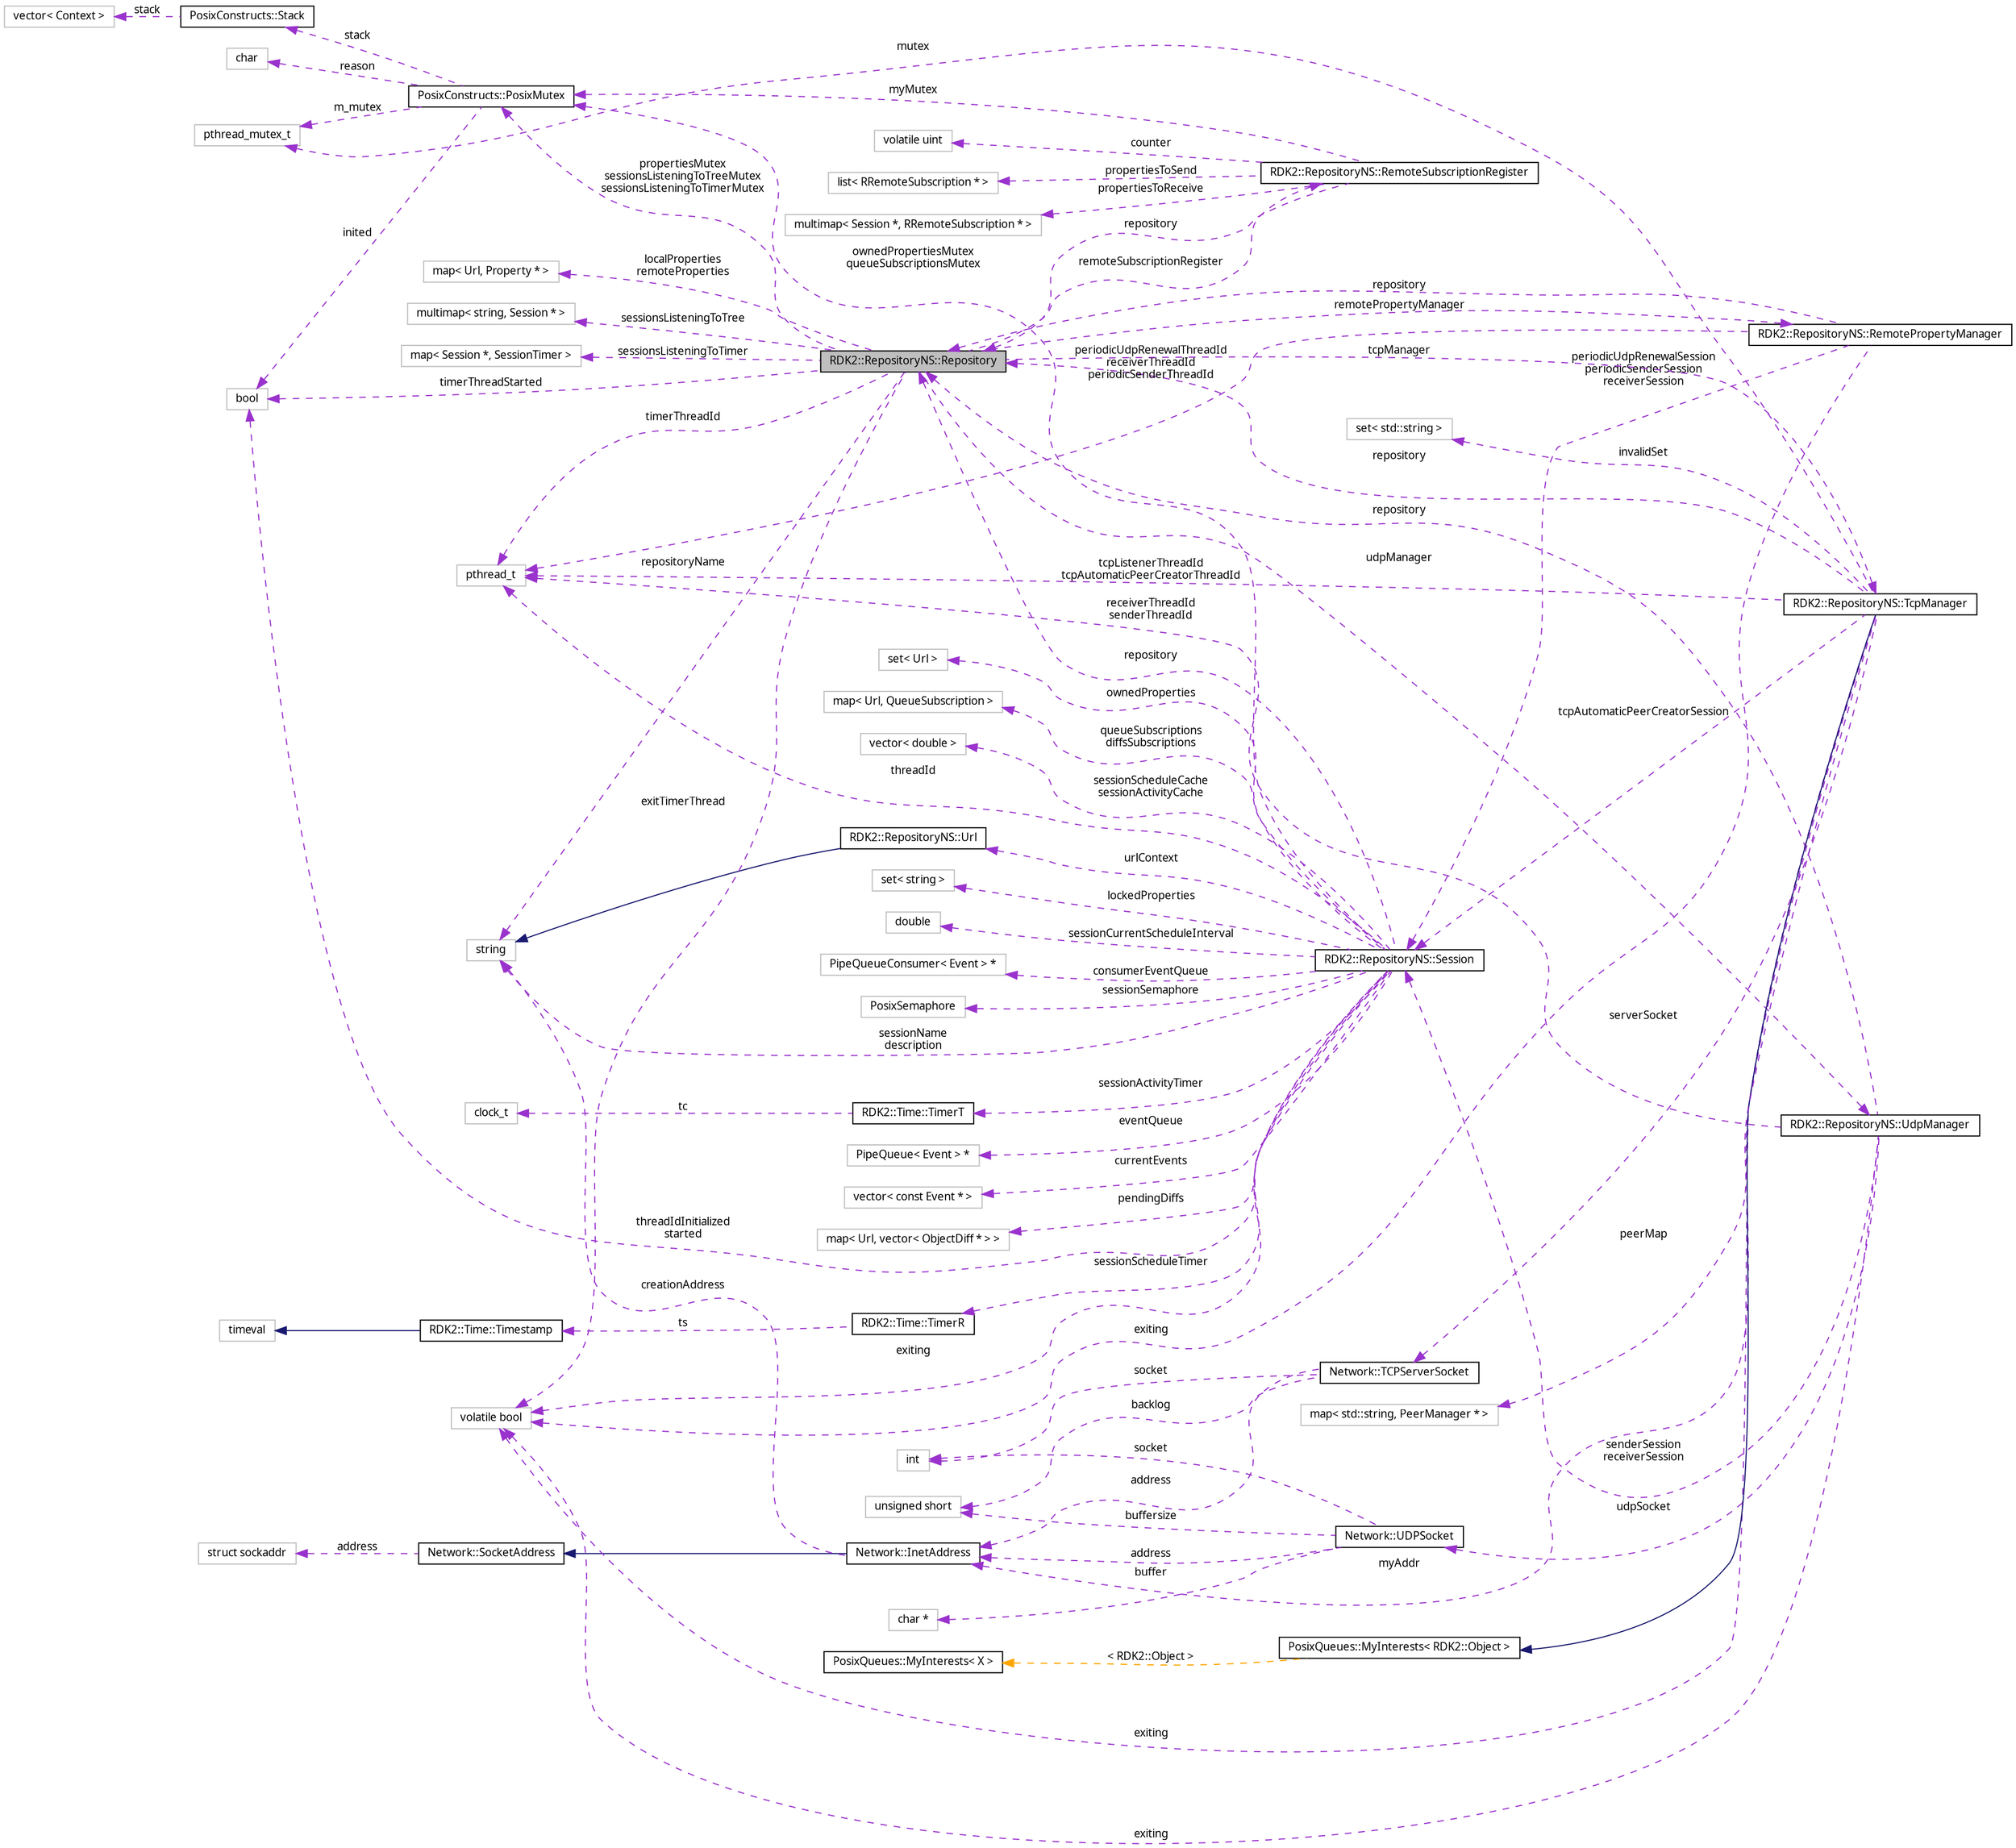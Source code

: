 digraph G
{
  edge [fontname="FreeSans.ttf",fontsize=10,labelfontname="FreeSans.ttf",labelfontsize=10];
  node [fontname="FreeSans.ttf",fontsize=10,shape=record];
  rankdir=LR;
  Node1 [label="RDK2::RepositoryNS::Repository",height=0.2,width=0.4,color="black", fillcolor="grey75", style="filled" fontcolor="black"];
  Node2 -> Node1 [dir=back,color="darkorchid3",fontsize=10,style="dashed",label="udpManager",fontname="FreeSans.ttf"];
  Node2 [label="RDK2::RepositoryNS::UdpManager",height=0.2,width=0.4,color="black", fillcolor="white", style="filled",URL="$class_r_d_k2_1_1_repository_n_s_1_1_udp_manager.html"];
  Node3 -> Node2 [dir=back,color="darkorchid3",fontsize=10,style="dashed",label="udpSocket",fontname="FreeSans.ttf"];
  Node3 [label="Network::UDPSocket",height=0.2,width=0.4,color="black", fillcolor="white", style="filled",URL="$class_network_1_1_u_d_p_socket.html"];
  Node4 -> Node3 [dir=back,color="darkorchid3",fontsize=10,style="dashed",label="buffersize",fontname="FreeSans.ttf"];
  Node4 [label="unsigned short",height=0.2,width=0.4,color="grey75", fillcolor="white", style="filled"];
  Node5 -> Node3 [dir=back,color="darkorchid3",fontsize=10,style="dashed",label="socket",fontname="FreeSans.ttf"];
  Node5 [label="int",height=0.2,width=0.4,color="grey75", fillcolor="white", style="filled"];
  Node6 -> Node3 [dir=back,color="darkorchid3",fontsize=10,style="dashed",label="buffer",fontname="FreeSans.ttf"];
  Node6 [label="char *",height=0.2,width=0.4,color="grey75", fillcolor="white", style="filled"];
  Node7 -> Node3 [dir=back,color="darkorchid3",fontsize=10,style="dashed",label="address",fontname="FreeSans.ttf"];
  Node7 [label="Network::InetAddress",height=0.2,width=0.4,color="black", fillcolor="white", style="filled",URL="$class_network_1_1_inet_address.html"];
  Node8 -> Node7 [dir=back,color="midnightblue",fontsize=10,style="solid",fontname="FreeSans.ttf"];
  Node8 [label="Network::SocketAddress",height=0.2,width=0.4,color="black", fillcolor="white", style="filled",URL="$class_network_1_1_socket_address.html"];
  Node9 -> Node8 [dir=back,color="darkorchid3",fontsize=10,style="dashed",label="address",fontname="FreeSans.ttf"];
  Node9 [label="struct sockaddr",height=0.2,width=0.4,color="grey75", fillcolor="white", style="filled"];
  Node10 -> Node7 [dir=back,color="darkorchid3",fontsize=10,style="dashed",label="creationAddress",fontname="FreeSans.ttf"];
  Node10 [label="string",height=0.2,width=0.4,color="grey75", fillcolor="white", style="filled"];
  Node1 -> Node2 [dir=back,color="darkorchid3",fontsize=10,style="dashed",label="repository",fontname="FreeSans.ttf"];
  Node11 -> Node2 [dir=back,color="darkorchid3",fontsize=10,style="dashed",label="receiverThreadId\nsenderThreadId",fontname="FreeSans.ttf"];
  Node11 [label="pthread_t",height=0.2,width=0.4,color="grey75", fillcolor="white", style="filled"];
  Node12 -> Node2 [dir=back,color="darkorchid3",fontsize=10,style="dashed",label="senderSession\nreceiverSession",fontname="FreeSans.ttf"];
  Node12 [label="RDK2::RepositoryNS::Session",height=0.2,width=0.4,color="black", fillcolor="white", style="filled",URL="$class_r_d_k2_1_1_repository_n_s_1_1_session.html",tooltip="The Session is The Way you have to access the repository."];
  Node10 -> Node12 [dir=back,color="darkorchid3",fontsize=10,style="dashed",label="sessionName\ndescription",fontname="FreeSans.ttf"];
  Node13 -> Node12 [dir=back,color="darkorchid3",fontsize=10,style="dashed",label="sessionCurrentScheduleInterval",fontname="FreeSans.ttf"];
  Node13 [label="double",height=0.2,width=0.4,color="grey75", fillcolor="white", style="filled"];
  Node14 -> Node12 [dir=back,color="darkorchid3",fontsize=10,style="dashed",label="consumerEventQueue",fontname="FreeSans.ttf"];
  Node14 [label="PipeQueueConsumer\< Event \> *",height=0.2,width=0.4,color="grey75", fillcolor="white", style="filled"];
  Node15 -> Node12 [dir=back,color="darkorchid3",fontsize=10,style="dashed",label="sessionSemaphore",fontname="FreeSans.ttf"];
  Node15 [label="PosixSemaphore",height=0.2,width=0.4,color="grey75", fillcolor="white", style="filled"];
  Node16 -> Node12 [dir=back,color="darkorchid3",fontsize=10,style="dashed",label="eventQueue",fontname="FreeSans.ttf"];
  Node16 [label="PipeQueue\< Event \> *",height=0.2,width=0.4,color="grey75", fillcolor="white", style="filled"];
  Node17 -> Node12 [dir=back,color="darkorchid3",fontsize=10,style="dashed",label="currentEvents",fontname="FreeSans.ttf"];
  Node17 [label="vector\< const Event * \>",height=0.2,width=0.4,color="grey75", fillcolor="white", style="filled"];
  Node18 -> Node12 [dir=back,color="darkorchid3",fontsize=10,style="dashed",label="pendingDiffs",fontname="FreeSans.ttf"];
  Node18 [label="map\< Url, vector\< ObjectDiff * \> \>",height=0.2,width=0.4,color="grey75", fillcolor="white", style="filled"];
  Node19 -> Node12 [dir=back,color="darkorchid3",fontsize=10,style="dashed",label="urlContext",fontname="FreeSans.ttf"];
  Node19 [label="RDK2::RepositoryNS::Url",height=0.2,width=0.4,color="black", fillcolor="white", style="filled",URL="$class_r_d_k2_1_1_repository_n_s_1_1_url.html"];
  Node10 -> Node19 [dir=back,color="midnightblue",fontsize=10,style="solid",fontname="FreeSans.ttf"];
  Node20 -> Node12 [dir=back,color="darkorchid3",fontsize=10,style="dashed",label="sessionScheduleTimer",fontname="FreeSans.ttf"];
  Node20 [label="RDK2::Time::TimerR",height=0.2,width=0.4,color="black", fillcolor="white", style="filled",URL="$class_r_d_k2_1_1_time_1_1_timer_r.html",tooltip="This measures the real time."];
  Node21 -> Node20 [dir=back,color="darkorchid3",fontsize=10,style="dashed",label="ts",fontname="FreeSans.ttf"];
  Node21 [label="RDK2::Time::Timestamp",height=0.2,width=0.4,color="black", fillcolor="white", style="filled",URL="$struct_r_d_k2_1_1_time_1_1_timestamp.html"];
  Node22 -> Node21 [dir=back,color="midnightblue",fontsize=10,style="solid",fontname="FreeSans.ttf"];
  Node22 [label="timeval",height=0.2,width=0.4,color="grey75", fillcolor="white", style="filled"];
  Node1 -> Node12 [dir=back,color="darkorchid3",fontsize=10,style="dashed",label="repository",fontname="FreeSans.ttf"];
  Node23 -> Node12 [dir=back,color="darkorchid3",fontsize=10,style="dashed",label="sessionActivityTimer",fontname="FreeSans.ttf"];
  Node23 [label="RDK2::Time::TimerT",height=0.2,width=0.4,color="black", fillcolor="white", style="filled",URL="$class_r_d_k2_1_1_time_1_1_timer_t.html",tooltip="This measures the thread time."];
  Node24 -> Node23 [dir=back,color="darkorchid3",fontsize=10,style="dashed",label="tc",fontname="FreeSans.ttf"];
  Node24 [label="clock_t",height=0.2,width=0.4,color="grey75", fillcolor="white", style="filled"];
  Node11 -> Node12 [dir=back,color="darkorchid3",fontsize=10,style="dashed",label="threadId",fontname="FreeSans.ttf"];
  Node25 -> Node12 [dir=back,color="darkorchid3",fontsize=10,style="dashed",label="threadIdInitialized\nstarted",fontname="FreeSans.ttf"];
  Node25 [label="bool",height=0.2,width=0.4,color="grey75", fillcolor="white", style="filled"];
  Node26 -> Node12 [dir=back,color="darkorchid3",fontsize=10,style="dashed",label="lockedProperties",fontname="FreeSans.ttf"];
  Node26 [label="set\< string \>",height=0.2,width=0.4,color="grey75", fillcolor="white", style="filled"];
  Node27 -> Node12 [dir=back,color="darkorchid3",fontsize=10,style="dashed",label="ownedPropertiesMutex\nqueueSubscriptionsMutex",fontname="FreeSans.ttf"];
  Node27 [label="PosixConstructs::PosixMutex",height=0.2,width=0.4,color="black", fillcolor="white", style="filled",URL="$class_posix_constructs_1_1_posix_mutex.html",tooltip="Note: a mutex locked by a thread MUST be unlocked by the same thread."];
  Node28 -> Node27 [dir=back,color="darkorchid3",fontsize=10,style="dashed",label="reason",fontname="FreeSans.ttf"];
  Node28 [label="char",height=0.2,width=0.4,color="grey75", fillcolor="white", style="filled"];
  Node29 -> Node27 [dir=back,color="darkorchid3",fontsize=10,style="dashed",label="m_mutex",fontname="FreeSans.ttf"];
  Node29 [label="pthread_mutex_t",height=0.2,width=0.4,color="grey75", fillcolor="white", style="filled"];
  Node25 -> Node27 [dir=back,color="darkorchid3",fontsize=10,style="dashed",label="inited",fontname="FreeSans.ttf"];
  Node30 -> Node27 [dir=back,color="darkorchid3",fontsize=10,style="dashed",label="stack",fontname="FreeSans.ttf"];
  Node30 [label="PosixConstructs::Stack",height=0.2,width=0.4,color="black", fillcolor="white", style="filled",URL="$struct_posix_constructs_1_1_stack.html"];
  Node31 -> Node30 [dir=back,color="darkorchid3",fontsize=10,style="dashed",label="stack",fontname="FreeSans.ttf"];
  Node31 [label="vector\< Context \>",height=0.2,width=0.4,color="grey75", fillcolor="white", style="filled"];
  Node32 -> Node12 [dir=back,color="darkorchid3",fontsize=10,style="dashed",label="ownedProperties",fontname="FreeSans.ttf"];
  Node32 [label="set\< Url \>",height=0.2,width=0.4,color="grey75", fillcolor="white", style="filled"];
  Node33 -> Node12 [dir=back,color="darkorchid3",fontsize=10,style="dashed",label="queueSubscriptions\ndiffsSubscriptions",fontname="FreeSans.ttf"];
  Node33 [label="map\< Url, QueueSubscription \>",height=0.2,width=0.4,color="grey75", fillcolor="white", style="filled"];
  Node34 -> Node12 [dir=back,color="darkorchid3",fontsize=10,style="dashed",label="exiting",fontname="FreeSans.ttf"];
  Node34 [label="volatile bool",height=0.2,width=0.4,color="grey75", fillcolor="white", style="filled"];
  Node35 -> Node12 [dir=back,color="darkorchid3",fontsize=10,style="dashed",label="sessionScheduleCache\nsessionActivityCache",fontname="FreeSans.ttf"];
  Node35 [label="vector\< double \>",height=0.2,width=0.4,color="grey75", fillcolor="white", style="filled"];
  Node34 -> Node2 [dir=back,color="darkorchid3",fontsize=10,style="dashed",label="exiting",fontname="FreeSans.ttf"];
  Node36 -> Node1 [dir=back,color="darkorchid3",fontsize=10,style="dashed",label="localProperties\nremoteProperties",fontname="FreeSans.ttf"];
  Node36 [label="map\< Url, Property * \>",height=0.2,width=0.4,color="grey75", fillcolor="white", style="filled"];
  Node10 -> Node1 [dir=back,color="darkorchid3",fontsize=10,style="dashed",label="repositoryName",fontname="FreeSans.ttf"];
  Node37 -> Node1 [dir=back,color="darkorchid3",fontsize=10,style="dashed",label="remoteSubscriptionRegister",fontname="FreeSans.ttf"];
  Node37 [label="RDK2::RepositoryNS::RemoteSubscriptionRegister",height=0.2,width=0.4,color="black", fillcolor="white", style="filled",URL="$class_r_d_k2_1_1_repository_n_s_1_1_remote_subscription_register.html"];
  Node1 -> Node37 [dir=back,color="darkorchid3",fontsize=10,style="dashed",label="repository",fontname="FreeSans.ttf"];
  Node38 -> Node37 [dir=back,color="darkorchid3",fontsize=10,style="dashed",label="propertiesToSend",fontname="FreeSans.ttf"];
  Node38 [label="list\< RRemoteSubscription * \>",height=0.2,width=0.4,color="grey75", fillcolor="white", style="filled"];
  Node39 -> Node37 [dir=back,color="darkorchid3",fontsize=10,style="dashed",label="propertiesToReceive",fontname="FreeSans.ttf"];
  Node39 [label="multimap\< Session *, RRemoteSubscription * \>",height=0.2,width=0.4,color="grey75", fillcolor="white", style="filled"];
  Node27 -> Node37 [dir=back,color="darkorchid3",fontsize=10,style="dashed",label="myMutex",fontname="FreeSans.ttf"];
  Node40 -> Node37 [dir=back,color="darkorchid3",fontsize=10,style="dashed",label="counter",fontname="FreeSans.ttf"];
  Node40 [label="volatile uint",height=0.2,width=0.4,color="grey75", fillcolor="white", style="filled"];
  Node11 -> Node1 [dir=back,color="darkorchid3",fontsize=10,style="dashed",label="timerThreadId",fontname="FreeSans.ttf"];
  Node41 -> Node1 [dir=back,color="darkorchid3",fontsize=10,style="dashed",label="sessionsListeningToTree",fontname="FreeSans.ttf"];
  Node41 [label="multimap\< string, Session * \>",height=0.2,width=0.4,color="grey75", fillcolor="white", style="filled"];
  Node25 -> Node1 [dir=back,color="darkorchid3",fontsize=10,style="dashed",label="timerThreadStarted",fontname="FreeSans.ttf"];
  Node42 -> Node1 [dir=back,color="darkorchid3",fontsize=10,style="dashed",label="remotePropertyManager",fontname="FreeSans.ttf"];
  Node42 [label="RDK2::RepositoryNS::RemotePropertyManager",height=0.2,width=0.4,color="black", fillcolor="white", style="filled",URL="$class_r_d_k2_1_1_repository_n_s_1_1_remote_property_manager.html"];
  Node1 -> Node42 [dir=back,color="darkorchid3",fontsize=10,style="dashed",label="repository",fontname="FreeSans.ttf"];
  Node11 -> Node42 [dir=back,color="darkorchid3",fontsize=10,style="dashed",label="periodicUdpRenewalThreadId\nreceiverThreadId\nperiodicSenderThreadId",fontname="FreeSans.ttf"];
  Node12 -> Node42 [dir=back,color="darkorchid3",fontsize=10,style="dashed",label="periodicUdpRenewalSession\nperiodicSenderSession\nreceiverSession",fontname="FreeSans.ttf"];
  Node34 -> Node42 [dir=back,color="darkorchid3",fontsize=10,style="dashed",label="exiting",fontname="FreeSans.ttf"];
  Node27 -> Node1 [dir=back,color="darkorchid3",fontsize=10,style="dashed",label="propertiesMutex\nsessionsListeningToTreeMutex\nsessionsListeningToTimerMutex",fontname="FreeSans.ttf"];
  Node43 -> Node1 [dir=back,color="darkorchid3",fontsize=10,style="dashed",label="tcpManager",fontname="FreeSans.ttf"];
  Node43 [label="RDK2::RepositoryNS::TcpManager",height=0.2,width=0.4,color="black", fillcolor="white", style="filled",URL="$class_r_d_k2_1_1_repository_n_s_1_1_tcp_manager.html"];
  Node44 -> Node43 [dir=back,color="midnightblue",fontsize=10,style="solid",fontname="FreeSans.ttf"];
  Node44 [label="PosixQueues::MyInterests\< RDK2::Object \>",height=0.2,width=0.4,color="black", fillcolor="white", style="filled",URL="$struct_posix_queues_1_1_my_interests.html"];
  Node45 -> Node44 [dir=back,color="orange",fontsize=10,style="dashed",label="\< RDK2::Object \>",fontname="FreeSans.ttf"];
  Node45 [label="PosixQueues::MyInterests\< X \>",height=0.2,width=0.4,color="black", fillcolor="white", style="filled",URL="$struct_posix_queues_1_1_my_interests.html"];
  Node46 -> Node43 [dir=back,color="darkorchid3",fontsize=10,style="dashed",label="peerMap",fontname="FreeSans.ttf"];
  Node46 [label="map\< std::string, PeerManager * \>",height=0.2,width=0.4,color="grey75", fillcolor="white", style="filled"];
  Node29 -> Node43 [dir=back,color="darkorchid3",fontsize=10,style="dashed",label="mutex",fontname="FreeSans.ttf"];
  Node1 -> Node43 [dir=back,color="darkorchid3",fontsize=10,style="dashed",label="repository",fontname="FreeSans.ttf"];
  Node47 -> Node43 [dir=back,color="darkorchid3",fontsize=10,style="dashed",label="serverSocket",fontname="FreeSans.ttf"];
  Node47 [label="Network::TCPServerSocket",height=0.2,width=0.4,color="black", fillcolor="white", style="filled",URL="$class_network_1_1_t_c_p_server_socket.html"];
  Node4 -> Node47 [dir=back,color="darkorchid3",fontsize=10,style="dashed",label="backlog",fontname="FreeSans.ttf"];
  Node5 -> Node47 [dir=back,color="darkorchid3",fontsize=10,style="dashed",label="socket",fontname="FreeSans.ttf"];
  Node7 -> Node47 [dir=back,color="darkorchid3",fontsize=10,style="dashed",label="address",fontname="FreeSans.ttf"];
  Node11 -> Node43 [dir=back,color="darkorchid3",fontsize=10,style="dashed",label="tcpListenerThreadId\ntcpAutomaticPeerCreatorThreadId",fontname="FreeSans.ttf"];
  Node12 -> Node43 [dir=back,color="darkorchid3",fontsize=10,style="dashed",label="tcpAutomaticPeerCreatorSession",fontname="FreeSans.ttf"];
  Node48 -> Node43 [dir=back,color="darkorchid3",fontsize=10,style="dashed",label="invalidSet",fontname="FreeSans.ttf"];
  Node48 [label="set\< std::string \>",height=0.2,width=0.4,color="grey75", fillcolor="white", style="filled"];
  Node7 -> Node43 [dir=back,color="darkorchid3",fontsize=10,style="dashed",label="myAddr",fontname="FreeSans.ttf"];
  Node34 -> Node43 [dir=back,color="darkorchid3",fontsize=10,style="dashed",label="exiting",fontname="FreeSans.ttf"];
  Node49 -> Node1 [dir=back,color="darkorchid3",fontsize=10,style="dashed",label="sessionsListeningToTimer",fontname="FreeSans.ttf"];
  Node49 [label="map\< Session *, SessionTimer \>",height=0.2,width=0.4,color="grey75", fillcolor="white", style="filled"];
  Node34 -> Node1 [dir=back,color="darkorchid3",fontsize=10,style="dashed",label="exitTimerThread",fontname="FreeSans.ttf"];
}
